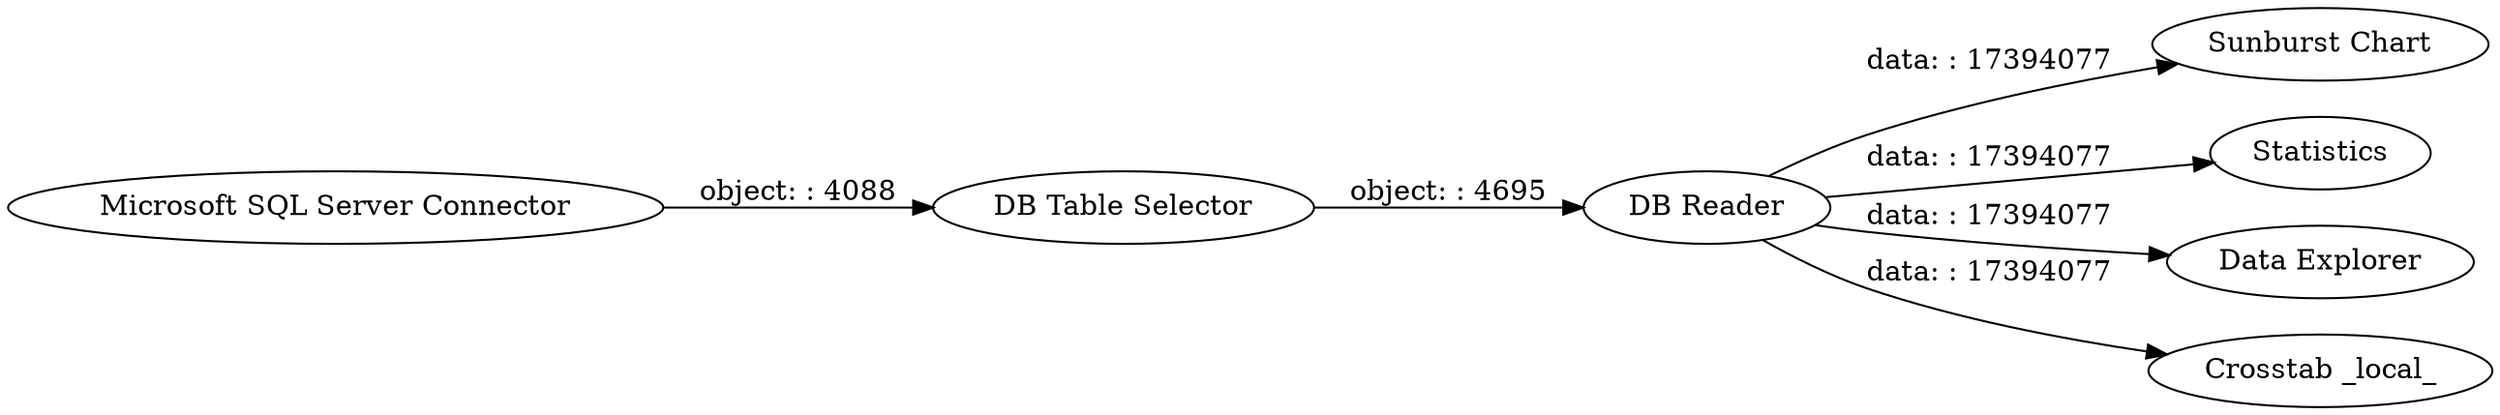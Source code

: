 digraph {
	"2560352965127435612_231" [label="DB Reader"]
	"2560352965127435612_233" [label="Sunburst Chart"]
	"2560352965127435612_229" [label="Microsoft SQL Server Connector"]
	"2560352965127435612_234" [label=Statistics]
	"2560352965127435612_232" [label="Data Explorer"]
	"2560352965127435612_230" [label="DB Table Selector"]
	"2560352965127435612_235" [label="Crosstab _local_"]
	"2560352965127435612_231" -> "2560352965127435612_233" [label="data: : 17394077"]
	"2560352965127435612_231" -> "2560352965127435612_234" [label="data: : 17394077"]
	"2560352965127435612_231" -> "2560352965127435612_235" [label="data: : 17394077"]
	"2560352965127435612_230" -> "2560352965127435612_231" [label="object: : 4695"]
	"2560352965127435612_229" -> "2560352965127435612_230" [label="object: : 4088"]
	"2560352965127435612_231" -> "2560352965127435612_232" [label="data: : 17394077"]
	rankdir=LR
}
